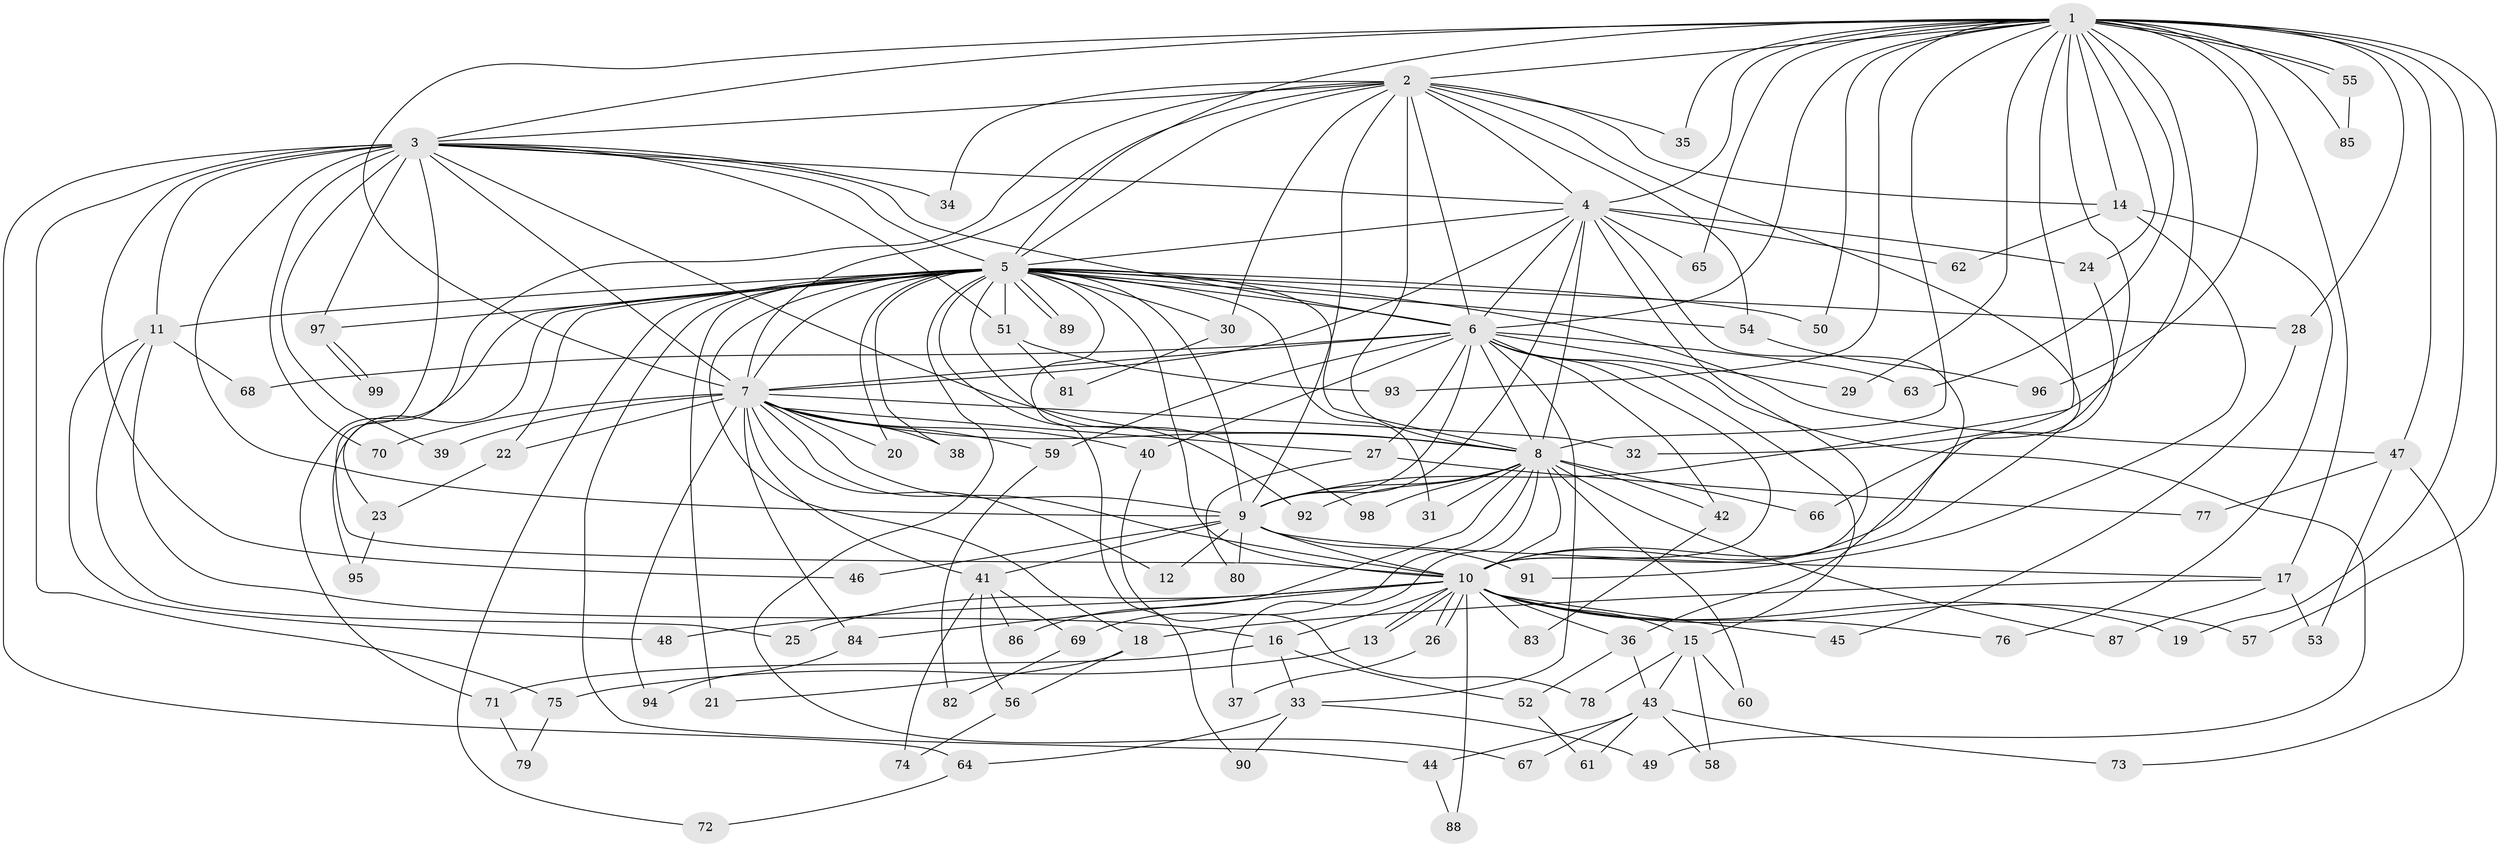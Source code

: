 // Generated by graph-tools (version 1.1) at 2025/34/03/09/25 02:34:38]
// undirected, 99 vertices, 223 edges
graph export_dot {
graph [start="1"]
  node [color=gray90,style=filled];
  1;
  2;
  3;
  4;
  5;
  6;
  7;
  8;
  9;
  10;
  11;
  12;
  13;
  14;
  15;
  16;
  17;
  18;
  19;
  20;
  21;
  22;
  23;
  24;
  25;
  26;
  27;
  28;
  29;
  30;
  31;
  32;
  33;
  34;
  35;
  36;
  37;
  38;
  39;
  40;
  41;
  42;
  43;
  44;
  45;
  46;
  47;
  48;
  49;
  50;
  51;
  52;
  53;
  54;
  55;
  56;
  57;
  58;
  59;
  60;
  61;
  62;
  63;
  64;
  65;
  66;
  67;
  68;
  69;
  70;
  71;
  72;
  73;
  74;
  75;
  76;
  77;
  78;
  79;
  80;
  81;
  82;
  83;
  84;
  85;
  86;
  87;
  88;
  89;
  90;
  91;
  92;
  93;
  94;
  95;
  96;
  97;
  98;
  99;
  1 -- 2;
  1 -- 3;
  1 -- 4;
  1 -- 5;
  1 -- 6;
  1 -- 7;
  1 -- 8;
  1 -- 9;
  1 -- 10;
  1 -- 14;
  1 -- 17;
  1 -- 19;
  1 -- 24;
  1 -- 28;
  1 -- 29;
  1 -- 32;
  1 -- 35;
  1 -- 47;
  1 -- 50;
  1 -- 55;
  1 -- 55;
  1 -- 57;
  1 -- 63;
  1 -- 65;
  1 -- 85;
  1 -- 93;
  1 -- 96;
  2 -- 3;
  2 -- 4;
  2 -- 5;
  2 -- 6;
  2 -- 7;
  2 -- 8;
  2 -- 9;
  2 -- 10;
  2 -- 14;
  2 -- 23;
  2 -- 30;
  2 -- 34;
  2 -- 35;
  2 -- 54;
  3 -- 4;
  3 -- 5;
  3 -- 6;
  3 -- 7;
  3 -- 8;
  3 -- 9;
  3 -- 10;
  3 -- 11;
  3 -- 34;
  3 -- 39;
  3 -- 46;
  3 -- 51;
  3 -- 64;
  3 -- 70;
  3 -- 75;
  3 -- 97;
  4 -- 5;
  4 -- 6;
  4 -- 7;
  4 -- 8;
  4 -- 9;
  4 -- 10;
  4 -- 24;
  4 -- 36;
  4 -- 62;
  4 -- 65;
  5 -- 6;
  5 -- 7;
  5 -- 8;
  5 -- 9;
  5 -- 10;
  5 -- 11;
  5 -- 18;
  5 -- 20;
  5 -- 21;
  5 -- 22;
  5 -- 28;
  5 -- 30;
  5 -- 31;
  5 -- 38;
  5 -- 44;
  5 -- 47;
  5 -- 50;
  5 -- 51;
  5 -- 54;
  5 -- 67;
  5 -- 71;
  5 -- 72;
  5 -- 89;
  5 -- 89;
  5 -- 90;
  5 -- 92;
  5 -- 95;
  5 -- 97;
  5 -- 98;
  6 -- 7;
  6 -- 8;
  6 -- 9;
  6 -- 10;
  6 -- 15;
  6 -- 27;
  6 -- 29;
  6 -- 33;
  6 -- 40;
  6 -- 42;
  6 -- 49;
  6 -- 59;
  6 -- 63;
  6 -- 68;
  7 -- 8;
  7 -- 9;
  7 -- 10;
  7 -- 12;
  7 -- 20;
  7 -- 22;
  7 -- 27;
  7 -- 32;
  7 -- 38;
  7 -- 39;
  7 -- 40;
  7 -- 41;
  7 -- 59;
  7 -- 70;
  7 -- 84;
  7 -- 94;
  8 -- 9;
  8 -- 10;
  8 -- 31;
  8 -- 37;
  8 -- 42;
  8 -- 60;
  8 -- 66;
  8 -- 69;
  8 -- 86;
  8 -- 87;
  8 -- 92;
  8 -- 98;
  9 -- 10;
  9 -- 12;
  9 -- 17;
  9 -- 41;
  9 -- 46;
  9 -- 80;
  9 -- 91;
  10 -- 13;
  10 -- 13;
  10 -- 15;
  10 -- 16;
  10 -- 19;
  10 -- 25;
  10 -- 26;
  10 -- 26;
  10 -- 36;
  10 -- 45;
  10 -- 48;
  10 -- 57;
  10 -- 76;
  10 -- 83;
  10 -- 84;
  10 -- 88;
  11 -- 16;
  11 -- 25;
  11 -- 48;
  11 -- 68;
  13 -- 75;
  14 -- 62;
  14 -- 76;
  14 -- 91;
  15 -- 43;
  15 -- 58;
  15 -- 60;
  15 -- 78;
  16 -- 33;
  16 -- 52;
  16 -- 71;
  17 -- 18;
  17 -- 53;
  17 -- 87;
  18 -- 21;
  18 -- 56;
  22 -- 23;
  23 -- 95;
  24 -- 66;
  26 -- 37;
  27 -- 77;
  27 -- 80;
  28 -- 45;
  30 -- 81;
  33 -- 49;
  33 -- 64;
  33 -- 90;
  36 -- 43;
  36 -- 52;
  40 -- 78;
  41 -- 56;
  41 -- 69;
  41 -- 74;
  41 -- 86;
  42 -- 83;
  43 -- 44;
  43 -- 58;
  43 -- 61;
  43 -- 67;
  43 -- 73;
  44 -- 88;
  47 -- 53;
  47 -- 73;
  47 -- 77;
  51 -- 81;
  51 -- 93;
  52 -- 61;
  54 -- 96;
  55 -- 85;
  56 -- 74;
  59 -- 82;
  64 -- 72;
  69 -- 82;
  71 -- 79;
  75 -- 79;
  84 -- 94;
  97 -- 99;
  97 -- 99;
}
